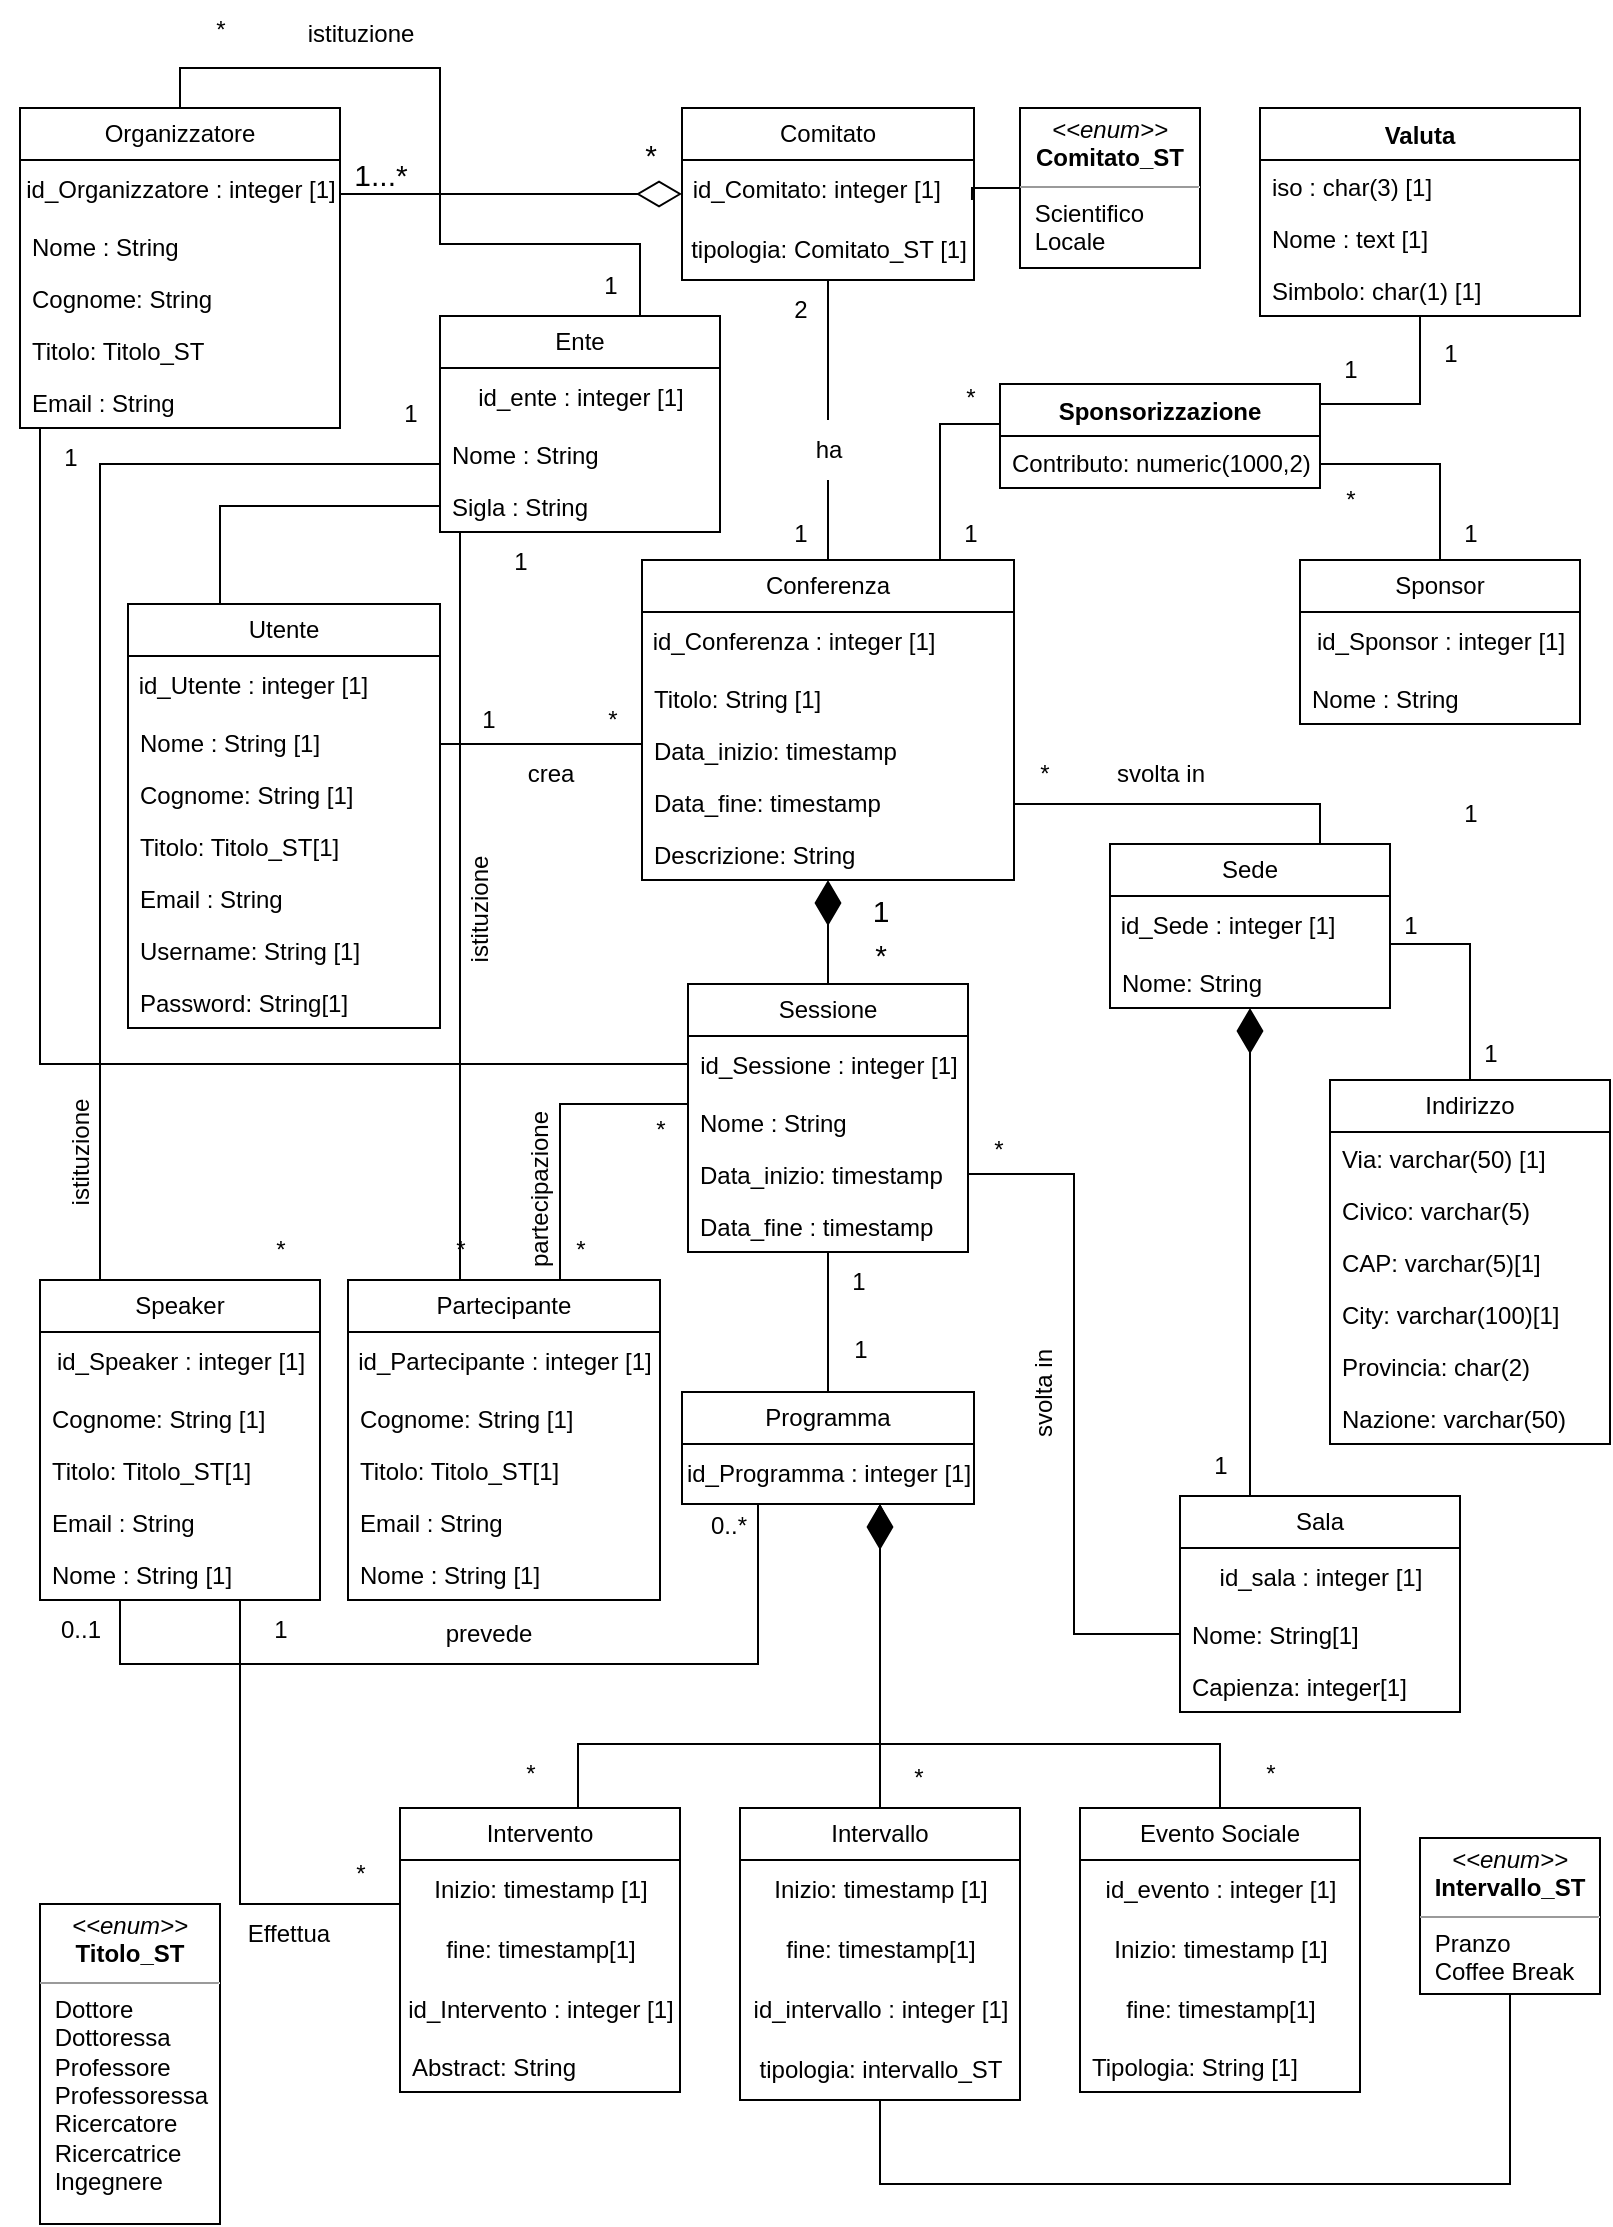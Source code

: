 <mxfile version="21.5.1" type="device">
  <diagram name="Pagina-1" id="CvmVaPvms-UxlyBjIQ5L">
    <mxGraphModel dx="1434" dy="839" grid="1" gridSize="10" guides="1" tooltips="1" connect="1" arrows="1" fold="1" page="1" pageScale="1" pageWidth="827" pageHeight="1169" math="0" shadow="0">
      <root>
        <mxCell id="0" />
        <mxCell id="1" parent="0" />
        <mxCell id="4EUrBaUepY61Hy6sgjjP-1" value="Organizzatore" style="swimlane;fontStyle=0;childLayout=stackLayout;horizontal=1;startSize=26;fillColor=none;horizontalStack=0;resizeParent=1;resizeParentMax=0;resizeLast=0;collapsible=1;marginBottom=0;whiteSpace=wrap;html=1;" parent="1" vertex="1">
          <mxGeometry x="10" y="62" width="160" height="160" as="geometry" />
        </mxCell>
        <mxCell id="Dn81AKusX0ZPsOJ_SFeg-21" value="id_Organizzatore : integer [1]" style="text;html=1;align=center;verticalAlign=middle;resizable=0;points=[];autosize=1;strokeColor=none;fillColor=none;" parent="4EUrBaUepY61Hy6sgjjP-1" vertex="1">
          <mxGeometry y="26" width="160" height="30" as="geometry" />
        </mxCell>
        <mxCell id="4EUrBaUepY61Hy6sgjjP-2" value="Nome : String" style="text;strokeColor=none;fillColor=none;align=left;verticalAlign=top;spacingLeft=4;spacingRight=4;overflow=hidden;rotatable=0;points=[[0,0.5],[1,0.5]];portConstraint=eastwest;whiteSpace=wrap;html=1;" parent="4EUrBaUepY61Hy6sgjjP-1" vertex="1">
          <mxGeometry y="56" width="160" height="26" as="geometry" />
        </mxCell>
        <mxCell id="4EUrBaUepY61Hy6sgjjP-3" value="Cognome: String" style="text;strokeColor=none;fillColor=none;align=left;verticalAlign=top;spacingLeft=4;spacingRight=4;overflow=hidden;rotatable=0;points=[[0,0.5],[1,0.5]];portConstraint=eastwest;whiteSpace=wrap;html=1;" parent="4EUrBaUepY61Hy6sgjjP-1" vertex="1">
          <mxGeometry y="82" width="160" height="26" as="geometry" />
        </mxCell>
        <mxCell id="4EUrBaUepY61Hy6sgjjP-4" value="Titolo: Titolo_ST" style="text;strokeColor=none;fillColor=none;align=left;verticalAlign=top;spacingLeft=4;spacingRight=4;overflow=hidden;rotatable=0;points=[[0,0.5],[1,0.5]];portConstraint=eastwest;whiteSpace=wrap;html=1;" parent="4EUrBaUepY61Hy6sgjjP-1" vertex="1">
          <mxGeometry y="108" width="160" height="26" as="geometry" />
        </mxCell>
        <mxCell id="4EUrBaUepY61Hy6sgjjP-5" value="Email : String" style="text;strokeColor=none;fillColor=none;align=left;verticalAlign=top;spacingLeft=4;spacingRight=4;overflow=hidden;rotatable=0;points=[[0,0.5],[1,0.5]];portConstraint=eastwest;whiteSpace=wrap;html=1;" parent="4EUrBaUepY61Hy6sgjjP-1" vertex="1">
          <mxGeometry y="134" width="160" height="26" as="geometry" />
        </mxCell>
        <mxCell id="4EUrBaUepY61Hy6sgjjP-6" value="Comitato" style="swimlane;fontStyle=0;childLayout=stackLayout;horizontal=1;startSize=26;fillColor=none;horizontalStack=0;resizeParent=1;resizeParentMax=0;resizeLast=0;collapsible=1;marginBottom=0;whiteSpace=wrap;html=1;" parent="1" vertex="1">
          <mxGeometry x="341" y="62" width="146" height="86" as="geometry" />
        </mxCell>
        <mxCell id="Dn81AKusX0ZPsOJ_SFeg-8" value="&amp;nbsp;id_Comitato: integer [1]" style="text;html=1;align=left;verticalAlign=middle;resizable=0;points=[];autosize=1;strokeColor=none;fillColor=none;" parent="4EUrBaUepY61Hy6sgjjP-6" vertex="1">
          <mxGeometry y="26" width="146" height="30" as="geometry" />
        </mxCell>
        <mxCell id="Dn81AKusX0ZPsOJ_SFeg-9" value="tipologia: Comitato_ST [1]" style="text;html=1;align=center;verticalAlign=middle;resizable=0;points=[];autosize=1;strokeColor=none;fillColor=none;" parent="4EUrBaUepY61Hy6sgjjP-6" vertex="1">
          <mxGeometry y="56" width="146" height="30" as="geometry" />
        </mxCell>
        <mxCell id="4EUrBaUepY61Hy6sgjjP-21" style="edgeStyle=orthogonalEdgeStyle;rounded=0;orthogonalLoop=1;jettySize=auto;html=1;endArrow=diamondThin;endFill=0;endSize=20;" parent="1" source="4EUrBaUepY61Hy6sgjjP-1" target="4EUrBaUepY61Hy6sgjjP-6" edge="1">
          <mxGeometry relative="1" as="geometry">
            <Array as="points">
              <mxPoint x="260" y="105" />
              <mxPoint x="260" y="105" />
            </Array>
          </mxGeometry>
        </mxCell>
        <mxCell id="4EUrBaUepY61Hy6sgjjP-22" value="&lt;font style=&quot;font-size: 15px;&quot;&gt;1...*&lt;/font&gt;" style="text;html=1;align=center;verticalAlign=middle;resizable=0;points=[];autosize=1;strokeColor=none;fillColor=none;" parent="1" vertex="1">
          <mxGeometry x="165" y="80" width="50" height="30" as="geometry" />
        </mxCell>
        <mxCell id="4EUrBaUepY61Hy6sgjjP-23" value="&lt;font style=&quot;font-size: 15px;&quot;&gt;*&lt;/font&gt;" style="text;html=1;align=center;verticalAlign=middle;resizable=0;points=[];autosize=1;strokeColor=none;fillColor=none;fontSize=12;fontFamily=Helvetica;fontColor=default;" parent="1" vertex="1">
          <mxGeometry x="310" y="70" width="30" height="30" as="geometry" />
        </mxCell>
        <mxCell id="4EUrBaUepY61Hy6sgjjP-29" style="edgeStyle=orthogonalEdgeStyle;rounded=0;orthogonalLoop=1;jettySize=auto;html=1;exitX=0.5;exitY=0;exitDx=0;exitDy=0;fontFamily=Helvetica;fontSize=12;fontColor=default;endArrow=none;endFill=0;" parent="1" source="4EUrBaUepY61Hy6sgjjP-32" target="4EUrBaUepY61Hy6sgjjP-6" edge="1">
          <mxGeometry relative="1" as="geometry" />
        </mxCell>
        <mxCell id="4EUrBaUepY61Hy6sgjjP-24" value="Conferenza" style="swimlane;fontStyle=0;childLayout=stackLayout;horizontal=1;startSize=26;fillColor=none;horizontalStack=0;resizeParent=1;resizeParentMax=0;resizeLast=0;collapsible=1;marginBottom=0;whiteSpace=wrap;html=1;fontFamily=Helvetica;fontSize=12;fontColor=default;" parent="1" vertex="1">
          <mxGeometry x="321" y="288" width="186" height="160" as="geometry" />
        </mxCell>
        <mxCell id="Dn81AKusX0ZPsOJ_SFeg-11" value="&amp;nbsp;id_Conferenza : integer [1]" style="text;html=1;align=left;verticalAlign=middle;resizable=0;points=[];autosize=1;strokeColor=none;fillColor=none;" parent="4EUrBaUepY61Hy6sgjjP-24" vertex="1">
          <mxGeometry y="26" width="186" height="30" as="geometry" />
        </mxCell>
        <mxCell id="4EUrBaUepY61Hy6sgjjP-25" value="Titolo: String [1]" style="text;strokeColor=none;fillColor=none;align=left;verticalAlign=top;spacingLeft=4;spacingRight=4;overflow=hidden;rotatable=0;points=[[0,0.5],[1,0.5]];portConstraint=eastwest;whiteSpace=wrap;html=1;fontSize=12;fontFamily=Helvetica;fontColor=default;" parent="4EUrBaUepY61Hy6sgjjP-24" vertex="1">
          <mxGeometry y="56" width="186" height="26" as="geometry" />
        </mxCell>
        <mxCell id="4EUrBaUepY61Hy6sgjjP-26" value="Data_inizio: timestamp" style="text;strokeColor=none;fillColor=none;align=left;verticalAlign=top;spacingLeft=4;spacingRight=4;overflow=hidden;rotatable=0;points=[[0,0.5],[1,0.5]];portConstraint=eastwest;whiteSpace=wrap;html=1;fontSize=12;fontFamily=Helvetica;fontColor=default;" parent="4EUrBaUepY61Hy6sgjjP-24" vertex="1">
          <mxGeometry y="82" width="186" height="26" as="geometry" />
        </mxCell>
        <mxCell id="4EUrBaUepY61Hy6sgjjP-27" value="Data_fine: timestamp" style="text;strokeColor=none;fillColor=none;align=left;verticalAlign=top;spacingLeft=4;spacingRight=4;overflow=hidden;rotatable=0;points=[[0,0.5],[1,0.5]];portConstraint=eastwest;whiteSpace=wrap;html=1;fontSize=12;fontFamily=Helvetica;fontColor=default;" parent="4EUrBaUepY61Hy6sgjjP-24" vertex="1">
          <mxGeometry y="108" width="186" height="26" as="geometry" />
        </mxCell>
        <mxCell id="4EUrBaUepY61Hy6sgjjP-28" value="Descrizione: String" style="text;strokeColor=none;fillColor=none;align=left;verticalAlign=top;spacingLeft=4;spacingRight=4;overflow=hidden;rotatable=0;points=[[0,0.5],[1,0.5]];portConstraint=eastwest;whiteSpace=wrap;html=1;fontSize=12;fontFamily=Helvetica;fontColor=default;" parent="4EUrBaUepY61Hy6sgjjP-24" vertex="1">
          <mxGeometry y="134" width="186" height="26" as="geometry" />
        </mxCell>
        <mxCell id="4EUrBaUepY61Hy6sgjjP-30" value="2" style="text;html=1;align=center;verticalAlign=middle;resizable=0;points=[];autosize=1;strokeColor=none;fillColor=none;fontSize=12;fontFamily=Helvetica;fontColor=default;" parent="1" vertex="1">
          <mxGeometry x="385" y="148" width="30" height="30" as="geometry" />
        </mxCell>
        <mxCell id="4EUrBaUepY61Hy6sgjjP-31" value="1" style="text;html=1;align=center;verticalAlign=middle;resizable=0;points=[];autosize=1;strokeColor=none;fillColor=none;fontSize=12;fontFamily=Helvetica;fontColor=default;" parent="1" vertex="1">
          <mxGeometry x="385" y="260" width="30" height="30" as="geometry" />
        </mxCell>
        <mxCell id="4EUrBaUepY61Hy6sgjjP-33" value="" style="edgeStyle=orthogonalEdgeStyle;rounded=0;orthogonalLoop=1;jettySize=auto;html=1;exitX=0.5;exitY=0;exitDx=0;exitDy=0;fontFamily=Helvetica;fontSize=12;fontColor=default;endArrow=none;endFill=0;" parent="1" source="4EUrBaUepY61Hy6sgjjP-24" target="4EUrBaUepY61Hy6sgjjP-32" edge="1">
          <mxGeometry relative="1" as="geometry">
            <mxPoint x="414" y="290" as="sourcePoint" />
            <mxPoint x="414" y="170" as="targetPoint" />
          </mxGeometry>
        </mxCell>
        <mxCell id="4EUrBaUepY61Hy6sgjjP-32" value="ha" style="text;html=1;align=center;verticalAlign=middle;resizable=0;points=[];autosize=1;strokeColor=none;fillColor=none;fontSize=12;fontFamily=Helvetica;fontColor=default;" parent="1" vertex="1">
          <mxGeometry x="394" y="218" width="40" height="30" as="geometry" />
        </mxCell>
        <mxCell id="8OHhEzNEOEEAv_LkR56g-3" style="edgeStyle=orthogonalEdgeStyle;rounded=0;orthogonalLoop=1;jettySize=auto;html=1;exitX=0.5;exitY=0;exitDx=0;exitDy=0;endArrow=none;endFill=0;" parent="1" source="4EUrBaUepY61Hy6sgjjP-34" target="4EUrBaUepY61Hy6sgjjP-38" edge="1">
          <mxGeometry relative="1" as="geometry">
            <Array as="points">
              <mxPoint x="720" y="240" />
            </Array>
          </mxGeometry>
        </mxCell>
        <mxCell id="4EUrBaUepY61Hy6sgjjP-34" value="Sponsor" style="swimlane;fontStyle=0;childLayout=stackLayout;horizontal=1;startSize=26;fillColor=none;horizontalStack=0;resizeParent=1;resizeParentMax=0;resizeLast=0;collapsible=1;marginBottom=0;whiteSpace=wrap;html=1;fontFamily=Helvetica;fontSize=12;fontColor=default;" parent="1" vertex="1">
          <mxGeometry x="650" y="288" width="140" height="82" as="geometry" />
        </mxCell>
        <mxCell id="Dn81AKusX0ZPsOJ_SFeg-13" value="id_Sponsor : integer [1]" style="text;html=1;align=center;verticalAlign=middle;resizable=0;points=[];autosize=1;strokeColor=none;fillColor=none;" parent="4EUrBaUepY61Hy6sgjjP-34" vertex="1">
          <mxGeometry y="26" width="140" height="30" as="geometry" />
        </mxCell>
        <mxCell id="4EUrBaUepY61Hy6sgjjP-35" value="Nome : String" style="text;strokeColor=none;fillColor=none;align=left;verticalAlign=top;spacingLeft=4;spacingRight=4;overflow=hidden;rotatable=0;points=[[0,0.5],[1,0.5]];portConstraint=eastwest;whiteSpace=wrap;html=1;fontSize=12;fontFamily=Helvetica;fontColor=default;" parent="4EUrBaUepY61Hy6sgjjP-34" vertex="1">
          <mxGeometry y="56" width="140" height="26" as="geometry" />
        </mxCell>
        <mxCell id="4EUrBaUepY61Hy6sgjjP-38" value="Sponsorizzazione" style="swimlane;fontStyle=1;align=center;verticalAlign=top;childLayout=stackLayout;horizontal=1;startSize=26;horizontalStack=0;resizeParent=1;resizeParentMax=0;resizeLast=0;collapsible=1;marginBottom=0;whiteSpace=wrap;html=1;fontFamily=Helvetica;fontSize=12;fontColor=default;fillColor=none;gradientColor=none;" parent="1" vertex="1">
          <mxGeometry x="500" y="200" width="160" height="52" as="geometry" />
        </mxCell>
        <mxCell id="4EUrBaUepY61Hy6sgjjP-39" value="Contributo: numeric(1000,2)" style="text;strokeColor=none;fillColor=none;align=left;verticalAlign=top;spacingLeft=4;spacingRight=4;overflow=hidden;rotatable=0;points=[[0,0.5],[1,0.5]];portConstraint=eastwest;whiteSpace=wrap;html=1;fontSize=12;fontFamily=Helvetica;fontColor=default;" parent="4EUrBaUepY61Hy6sgjjP-38" vertex="1">
          <mxGeometry y="26" width="160" height="26" as="geometry" />
        </mxCell>
        <mxCell id="4EUrBaUepY61Hy6sgjjP-71" style="edgeStyle=orthogonalEdgeStyle;rounded=0;orthogonalLoop=1;jettySize=auto;html=1;exitX=0.75;exitY=0;exitDx=0;exitDy=0;entryX=0.5;entryY=0;entryDx=0;entryDy=0;fontFamily=Helvetica;fontSize=12;fontColor=default;endArrow=none;endFill=0;" parent="1" source="4EUrBaUepY61Hy6sgjjP-51" target="4EUrBaUepY61Hy6sgjjP-1" edge="1">
          <mxGeometry relative="1" as="geometry">
            <Array as="points">
              <mxPoint x="320" y="130" />
              <mxPoint x="220" y="130" />
              <mxPoint x="220" y="42" />
              <mxPoint x="90" y="42" />
            </Array>
          </mxGeometry>
        </mxCell>
        <mxCell id="4EUrBaUepY61Hy6sgjjP-51" value="Ente" style="swimlane;fontStyle=0;childLayout=stackLayout;horizontal=1;startSize=26;fillColor=none;horizontalStack=0;resizeParent=1;resizeParentMax=0;resizeLast=0;collapsible=1;marginBottom=0;whiteSpace=wrap;html=1;fontFamily=Helvetica;fontSize=12;fontColor=default;" parent="1" vertex="1">
          <mxGeometry x="220" y="166" width="140" height="108" as="geometry" />
        </mxCell>
        <mxCell id="Dn81AKusX0ZPsOJ_SFeg-12" value="id_ente : integer [1]" style="text;html=1;align=center;verticalAlign=middle;resizable=0;points=[];autosize=1;strokeColor=none;fillColor=none;" parent="4EUrBaUepY61Hy6sgjjP-51" vertex="1">
          <mxGeometry y="26" width="140" height="30" as="geometry" />
        </mxCell>
        <mxCell id="4EUrBaUepY61Hy6sgjjP-52" value="Nome : String" style="text;strokeColor=none;fillColor=none;align=left;verticalAlign=top;spacingLeft=4;spacingRight=4;overflow=hidden;rotatable=0;points=[[0,0.5],[1,0.5]];portConstraint=eastwest;whiteSpace=wrap;html=1;fontSize=12;fontFamily=Helvetica;fontColor=default;" parent="4EUrBaUepY61Hy6sgjjP-51" vertex="1">
          <mxGeometry y="56" width="140" height="26" as="geometry" />
        </mxCell>
        <mxCell id="4EUrBaUepY61Hy6sgjjP-53" value="Sigla : String" style="text;strokeColor=none;fillColor=none;align=left;verticalAlign=top;spacingLeft=4;spacingRight=4;overflow=hidden;rotatable=0;points=[[0,0.5],[1,0.5]];portConstraint=eastwest;whiteSpace=wrap;html=1;fontSize=12;fontFamily=Helvetica;fontColor=default;" parent="4EUrBaUepY61Hy6sgjjP-51" vertex="1">
          <mxGeometry y="82" width="140" height="26" as="geometry" />
        </mxCell>
        <mxCell id="4EUrBaUepY61Hy6sgjjP-64" style="edgeStyle=orthogonalEdgeStyle;rounded=0;orthogonalLoop=1;jettySize=auto;html=1;exitX=0.5;exitY=0;exitDx=0;exitDy=0;fontFamily=Helvetica;fontSize=12;fontColor=default;endArrow=diamondThin;endFill=1;endSize=20;" parent="1" source="4EUrBaUepY61Hy6sgjjP-60" target="4EUrBaUepY61Hy6sgjjP-24" edge="1">
          <mxGeometry relative="1" as="geometry" />
        </mxCell>
        <mxCell id="CctrhRpK3LrzLkIw9ZLC-5" style="edgeStyle=orthogonalEdgeStyle;rounded=0;orthogonalLoop=1;jettySize=auto;html=1;exitX=0;exitY=0;exitDx=0;exitDy=0;endArrow=none;endFill=0;" parent="1" source="4EUrBaUepY61Hy6sgjjP-60" target="4EUrBaUepY61Hy6sgjjP-1" edge="1">
          <mxGeometry relative="1" as="geometry">
            <Array as="points">
              <mxPoint x="344" y="540" />
              <mxPoint x="20" y="540" />
            </Array>
          </mxGeometry>
        </mxCell>
        <mxCell id="4EUrBaUepY61Hy6sgjjP-60" value="Sessione" style="swimlane;fontStyle=0;childLayout=stackLayout;horizontal=1;startSize=26;fillColor=none;horizontalStack=0;resizeParent=1;resizeParentMax=0;resizeLast=0;collapsible=1;marginBottom=0;whiteSpace=wrap;html=1;fontFamily=Helvetica;fontSize=12;fontColor=default;" parent="1" vertex="1">
          <mxGeometry x="344" y="500" width="140" height="134" as="geometry" />
        </mxCell>
        <mxCell id="Dn81AKusX0ZPsOJ_SFeg-19" value="id_Sessione : integer [1]" style="text;html=1;align=center;verticalAlign=middle;resizable=0;points=[];autosize=1;strokeColor=none;fillColor=none;" parent="4EUrBaUepY61Hy6sgjjP-60" vertex="1">
          <mxGeometry y="26" width="140" height="30" as="geometry" />
        </mxCell>
        <mxCell id="4EUrBaUepY61Hy6sgjjP-61" value="Nome : String" style="text;strokeColor=none;fillColor=none;align=left;verticalAlign=top;spacingLeft=4;spacingRight=4;overflow=hidden;rotatable=0;points=[[0,0.5],[1,0.5]];portConstraint=eastwest;whiteSpace=wrap;html=1;fontSize=12;fontFamily=Helvetica;fontColor=default;" parent="4EUrBaUepY61Hy6sgjjP-60" vertex="1">
          <mxGeometry y="56" width="140" height="26" as="geometry" />
        </mxCell>
        <mxCell id="4EUrBaUepY61Hy6sgjjP-62" value="Data_inizio: timestamp" style="text;strokeColor=none;fillColor=none;align=left;verticalAlign=top;spacingLeft=4;spacingRight=4;overflow=hidden;rotatable=0;points=[[0,0.5],[1,0.5]];portConstraint=eastwest;whiteSpace=wrap;html=1;fontSize=12;fontFamily=Helvetica;fontColor=default;" parent="4EUrBaUepY61Hy6sgjjP-60" vertex="1">
          <mxGeometry y="82" width="140" height="26" as="geometry" />
        </mxCell>
        <mxCell id="4EUrBaUepY61Hy6sgjjP-63" value="Data_fine : timestamp" style="text;strokeColor=none;fillColor=none;align=left;verticalAlign=top;spacingLeft=4;spacingRight=4;overflow=hidden;rotatable=0;points=[[0,0.5],[1,0.5]];portConstraint=eastwest;whiteSpace=wrap;html=1;fontSize=12;fontFamily=Helvetica;fontColor=default;" parent="4EUrBaUepY61Hy6sgjjP-60" vertex="1">
          <mxGeometry y="108" width="140" height="26" as="geometry" />
        </mxCell>
        <mxCell id="4EUrBaUepY61Hy6sgjjP-65" value="&lt;font style=&quot;font-size: 15px;&quot;&gt;1&lt;/font&gt;" style="text;html=1;align=center;verticalAlign=middle;resizable=0;points=[];autosize=1;strokeColor=none;fillColor=none;fontSize=12;fontFamily=Helvetica;fontColor=default;" parent="1" vertex="1">
          <mxGeometry x="425" y="448" width="30" height="30" as="geometry" />
        </mxCell>
        <mxCell id="4EUrBaUepY61Hy6sgjjP-66" value="&lt;font style=&quot;font-size: 15px;&quot;&gt;*&lt;/font&gt;" style="text;html=1;align=center;verticalAlign=middle;resizable=0;points=[];autosize=1;strokeColor=none;fillColor=none;fontSize=12;fontFamily=Helvetica;fontColor=default;" parent="1" vertex="1">
          <mxGeometry x="425" y="470" width="30" height="30" as="geometry" />
        </mxCell>
        <mxCell id="mUlWQSSshUq4uLIK7Gqg-2" style="edgeStyle=orthogonalEdgeStyle;rounded=0;orthogonalLoop=1;jettySize=auto;html=1;exitX=0.5;exitY=0;exitDx=0;exitDy=0;endArrow=none;endFill=0;" parent="1" source="4EUrBaUepY61Hy6sgjjP-72" target="4EUrBaUepY61Hy6sgjjP-24" edge="1">
          <mxGeometry relative="1" as="geometry">
            <Array as="points">
              <mxPoint x="660" y="430" />
              <mxPoint x="660" y="410" />
            </Array>
          </mxGeometry>
        </mxCell>
        <mxCell id="4EUrBaUepY61Hy6sgjjP-72" value="Sede" style="swimlane;fontStyle=0;childLayout=stackLayout;horizontal=1;startSize=26;fillColor=none;horizontalStack=0;resizeParent=1;resizeParentMax=0;resizeLast=0;collapsible=1;marginBottom=0;whiteSpace=wrap;html=1;fontFamily=Helvetica;fontSize=12;fontColor=default;" parent="1" vertex="1">
          <mxGeometry x="555" y="430" width="140" height="82" as="geometry" />
        </mxCell>
        <mxCell id="Dn81AKusX0ZPsOJ_SFeg-15" value="&amp;nbsp;id_Sede : integer [1]" style="text;html=1;align=left;verticalAlign=middle;resizable=0;points=[];autosize=1;strokeColor=none;fillColor=none;" parent="4EUrBaUepY61Hy6sgjjP-72" vertex="1">
          <mxGeometry y="26" width="140" height="30" as="geometry" />
        </mxCell>
        <mxCell id="4EUrBaUepY61Hy6sgjjP-73" value="Nome: String" style="text;strokeColor=none;fillColor=none;align=left;verticalAlign=top;spacingLeft=4;spacingRight=4;overflow=hidden;rotatable=0;points=[[0,0.5],[1,0.5]];portConstraint=eastwest;whiteSpace=wrap;html=1;fontSize=12;fontFamily=Helvetica;fontColor=default;" parent="4EUrBaUepY61Hy6sgjjP-72" vertex="1">
          <mxGeometry y="56" width="140" height="26" as="geometry" />
        </mxCell>
        <mxCell id="4EUrBaUepY61Hy6sgjjP-85" style="edgeStyle=orthogonalEdgeStyle;rounded=0;orthogonalLoop=1;jettySize=auto;html=1;exitX=0.5;exitY=0;exitDx=0;exitDy=0;fontFamily=Helvetica;fontSize=12;fontColor=default;endArrow=diamondThin;endFill=1;endSize=20;" parent="1" source="4EUrBaUepY61Hy6sgjjP-81" target="4EUrBaUepY61Hy6sgjjP-72" edge="1">
          <mxGeometry relative="1" as="geometry">
            <Array as="points">
              <mxPoint x="625" y="756" />
            </Array>
          </mxGeometry>
        </mxCell>
        <mxCell id="4EUrBaUepY61Hy6sgjjP-81" value="Sala" style="swimlane;fontStyle=0;childLayout=stackLayout;horizontal=1;startSize=26;fillColor=none;horizontalStack=0;resizeParent=1;resizeParentMax=0;resizeLast=0;collapsible=1;marginBottom=0;whiteSpace=wrap;html=1;fontFamily=Helvetica;fontSize=12;fontColor=default;" parent="1" vertex="1">
          <mxGeometry x="590" y="756" width="140" height="108" as="geometry" />
        </mxCell>
        <mxCell id="Dn81AKusX0ZPsOJ_SFeg-17" value="id_sala : integer [1]" style="text;html=1;align=center;verticalAlign=middle;resizable=0;points=[];autosize=1;strokeColor=none;fillColor=none;" parent="4EUrBaUepY61Hy6sgjjP-81" vertex="1">
          <mxGeometry y="26" width="140" height="30" as="geometry" />
        </mxCell>
        <mxCell id="4EUrBaUepY61Hy6sgjjP-82" value="Nome: String[1]" style="text;strokeColor=none;fillColor=none;align=left;verticalAlign=top;spacingLeft=4;spacingRight=4;overflow=hidden;rotatable=0;points=[[0,0.5],[1,0.5]];portConstraint=eastwest;whiteSpace=wrap;html=1;fontSize=12;fontFamily=Helvetica;fontColor=default;" parent="4EUrBaUepY61Hy6sgjjP-81" vertex="1">
          <mxGeometry y="56" width="140" height="26" as="geometry" />
        </mxCell>
        <mxCell id="4EUrBaUepY61Hy6sgjjP-83" value="Capienza: integer[1]" style="text;strokeColor=none;fillColor=none;align=left;verticalAlign=top;spacingLeft=4;spacingRight=4;overflow=hidden;rotatable=0;points=[[0,0.5],[1,0.5]];portConstraint=eastwest;whiteSpace=wrap;html=1;fontSize=12;fontFamily=Helvetica;fontColor=default;" parent="4EUrBaUepY61Hy6sgjjP-81" vertex="1">
          <mxGeometry y="82" width="140" height="26" as="geometry" />
        </mxCell>
        <mxCell id="4EUrBaUepY61Hy6sgjjP-86" style="edgeStyle=orthogonalEdgeStyle;rounded=0;orthogonalLoop=1;jettySize=auto;html=1;exitX=1;exitY=0.5;exitDx=0;exitDy=0;fontFamily=Helvetica;fontSize=12;fontColor=default;endArrow=none;endFill=0;" parent="1" source="4EUrBaUepY61Hy6sgjjP-62" target="4EUrBaUepY61Hy6sgjjP-82" edge="1">
          <mxGeometry relative="1" as="geometry" />
        </mxCell>
        <mxCell id="4EUrBaUepY61Hy6sgjjP-87" value="*" style="text;html=1;align=center;verticalAlign=middle;resizable=0;points=[];autosize=1;strokeColor=none;fillColor=none;fontSize=12;fontFamily=Helvetica;fontColor=default;" parent="1" vertex="1">
          <mxGeometry x="507" y="380" width="30" height="30" as="geometry" />
        </mxCell>
        <mxCell id="4EUrBaUepY61Hy6sgjjP-88" value="1" style="text;html=1;align=center;verticalAlign=middle;resizable=0;points=[];autosize=1;strokeColor=none;fillColor=none;fontSize=12;fontFamily=Helvetica;fontColor=default;" parent="1" vertex="1">
          <mxGeometry x="720" y="400" width="30" height="30" as="geometry" />
        </mxCell>
        <mxCell id="4EUrBaUepY61Hy6sgjjP-89" value="*" style="text;html=1;align=center;verticalAlign=middle;resizable=0;points=[];autosize=1;strokeColor=none;fillColor=none;fontSize=12;fontFamily=Helvetica;fontColor=default;" parent="1" vertex="1">
          <mxGeometry x="484" y="568" width="30" height="30" as="geometry" />
        </mxCell>
        <mxCell id="4EUrBaUepY61Hy6sgjjP-90" value="1" style="text;html=1;align=center;verticalAlign=middle;resizable=0;points=[];autosize=1;strokeColor=none;fillColor=none;fontSize=12;fontFamily=Helvetica;fontColor=default;" parent="1" vertex="1">
          <mxGeometry x="595" y="726" width="30" height="30" as="geometry" />
        </mxCell>
        <mxCell id="4EUrBaUepY61Hy6sgjjP-95" style="edgeStyle=orthogonalEdgeStyle;rounded=0;orthogonalLoop=1;jettySize=auto;html=1;exitX=0.5;exitY=0;exitDx=0;exitDy=0;fontFamily=Helvetica;fontSize=12;fontColor=default;endArrow=none;endFill=0;" parent="1" source="4EUrBaUepY61Hy6sgjjP-91" target="4EUrBaUepY61Hy6sgjjP-60" edge="1">
          <mxGeometry relative="1" as="geometry" />
        </mxCell>
        <mxCell id="oplTFMq57OWzlQ45hFhS-2" style="edgeStyle=orthogonalEdgeStyle;rounded=0;orthogonalLoop=1;jettySize=auto;html=1;exitX=0.25;exitY=1;exitDx=0;exitDy=0;endArrow=none;endFill=0;" parent="1" source="4EUrBaUepY61Hy6sgjjP-91" target="4EUrBaUepY61Hy6sgjjP-101" edge="1">
          <mxGeometry relative="1" as="geometry">
            <Array as="points">
              <mxPoint x="379" y="840" />
              <mxPoint x="60" y="840" />
            </Array>
          </mxGeometry>
        </mxCell>
        <mxCell id="4EUrBaUepY61Hy6sgjjP-91" value="Programma" style="swimlane;fontStyle=0;childLayout=stackLayout;horizontal=1;startSize=26;fillColor=none;horizontalStack=0;resizeParent=1;resizeParentMax=0;resizeLast=0;collapsible=1;marginBottom=0;whiteSpace=wrap;html=1;fontFamily=Helvetica;fontSize=12;fontColor=default;" parent="1" vertex="1">
          <mxGeometry x="341" y="704" width="146" height="56" as="geometry" />
        </mxCell>
        <mxCell id="Dn81AKusX0ZPsOJ_SFeg-22" value="id_Programma : integer [1]" style="text;html=1;align=center;verticalAlign=middle;resizable=0;points=[];autosize=1;strokeColor=none;fillColor=none;" parent="4EUrBaUepY61Hy6sgjjP-91" vertex="1">
          <mxGeometry y="26" width="146" height="30" as="geometry" />
        </mxCell>
        <mxCell id="4EUrBaUepY61Hy6sgjjP-100" style="edgeStyle=orthogonalEdgeStyle;rounded=0;orthogonalLoop=1;jettySize=auto;html=1;fontFamily=Helvetica;fontSize=12;fontColor=default;endArrow=diamondThin;endFill=1;endSize=20;" parent="1" source="4EUrBaUepY61Hy6sgjjP-117" target="4EUrBaUepY61Hy6sgjjP-91" edge="1">
          <mxGeometry relative="1" as="geometry">
            <mxPoint x="414" y="820" as="sourcePoint" />
            <Array as="points">
              <mxPoint x="289" y="880" />
              <mxPoint x="440" y="880" />
            </Array>
          </mxGeometry>
        </mxCell>
        <mxCell id="4EUrBaUepY61Hy6sgjjP-115" style="edgeStyle=orthogonalEdgeStyle;rounded=0;orthogonalLoop=1;jettySize=auto;html=1;exitX=0.75;exitY=0;exitDx=0;exitDy=0;fontFamily=Helvetica;fontSize=12;fontColor=default;endArrow=none;endFill=0;" parent="1" source="4EUrBaUepY61Hy6sgjjP-101" target="4EUrBaUepY61Hy6sgjjP-51" edge="1">
          <mxGeometry relative="1" as="geometry">
            <mxPoint x="140" y="420" as="targetPoint" />
            <Array as="points">
              <mxPoint x="50" y="648" />
              <mxPoint x="50" y="240" />
            </Array>
          </mxGeometry>
        </mxCell>
        <mxCell id="4EUrBaUepY61Hy6sgjjP-101" value="Speaker" style="swimlane;fontStyle=0;childLayout=stackLayout;horizontal=1;startSize=26;fillColor=none;horizontalStack=0;resizeParent=1;resizeParentMax=0;resizeLast=0;collapsible=1;marginBottom=0;whiteSpace=wrap;html=1;fontFamily=Helvetica;fontSize=12;fontColor=default;" parent="1" vertex="1">
          <mxGeometry x="20" y="648" width="140" height="160" as="geometry" />
        </mxCell>
        <mxCell id="Dn81AKusX0ZPsOJ_SFeg-26" value="id_Speaker : integer [1]" style="text;html=1;align=center;verticalAlign=middle;resizable=0;points=[];autosize=1;strokeColor=none;fillColor=none;" parent="4EUrBaUepY61Hy6sgjjP-101" vertex="1">
          <mxGeometry y="26" width="140" height="30" as="geometry" />
        </mxCell>
        <mxCell id="4EUrBaUepY61Hy6sgjjP-106" value="Cognome: String [1]" style="text;strokeColor=none;fillColor=none;align=left;verticalAlign=top;spacingLeft=4;spacingRight=4;overflow=hidden;rotatable=0;points=[[0,0.5],[1,0.5]];portConstraint=eastwest;whiteSpace=wrap;html=1;" parent="4EUrBaUepY61Hy6sgjjP-101" vertex="1">
          <mxGeometry y="56" width="140" height="26" as="geometry" />
        </mxCell>
        <mxCell id="4EUrBaUepY61Hy6sgjjP-107" value="Titolo: Titolo_ST[1]" style="text;strokeColor=none;fillColor=none;align=left;verticalAlign=top;spacingLeft=4;spacingRight=4;overflow=hidden;rotatable=0;points=[[0,0.5],[1,0.5]];portConstraint=eastwest;whiteSpace=wrap;html=1;" parent="4EUrBaUepY61Hy6sgjjP-101" vertex="1">
          <mxGeometry y="82" width="140" height="26" as="geometry" />
        </mxCell>
        <mxCell id="4EUrBaUepY61Hy6sgjjP-108" value="Email : String" style="text;strokeColor=none;fillColor=none;align=left;verticalAlign=top;spacingLeft=4;spacingRight=4;overflow=hidden;rotatable=0;points=[[0,0.5],[1,0.5]];portConstraint=eastwest;whiteSpace=wrap;html=1;" parent="4EUrBaUepY61Hy6sgjjP-101" vertex="1">
          <mxGeometry y="108" width="140" height="26" as="geometry" />
        </mxCell>
        <mxCell id="4EUrBaUepY61Hy6sgjjP-105" value="Nome : String [1]" style="text;strokeColor=none;fillColor=none;align=left;verticalAlign=top;spacingLeft=4;spacingRight=4;overflow=hidden;rotatable=0;points=[[0,0.5],[1,0.5]];portConstraint=eastwest;whiteSpace=wrap;html=1;" parent="4EUrBaUepY61Hy6sgjjP-101" vertex="1">
          <mxGeometry y="134" width="140" height="26" as="geometry" />
        </mxCell>
        <mxCell id="4EUrBaUepY61Hy6sgjjP-114" style="edgeStyle=orthogonalEdgeStyle;rounded=0;orthogonalLoop=1;jettySize=auto;html=1;exitX=0.25;exitY=0;exitDx=0;exitDy=0;fontFamily=Helvetica;fontSize=12;fontColor=default;endArrow=none;endFill=0;" parent="1" source="4EUrBaUepY61Hy6sgjjP-109" target="4EUrBaUepY61Hy6sgjjP-51" edge="1">
          <mxGeometry relative="1" as="geometry">
            <Array as="points">
              <mxPoint x="230" y="648" />
            </Array>
          </mxGeometry>
        </mxCell>
        <mxCell id="4EUrBaUepY61Hy6sgjjP-116" style="edgeStyle=orthogonalEdgeStyle;rounded=0;orthogonalLoop=1;jettySize=auto;html=1;exitX=0.5;exitY=0;exitDx=0;exitDy=0;fontFamily=Helvetica;fontSize=12;fontColor=default;entryX=0;entryY=0.5;entryDx=0;entryDy=0;endArrow=none;endFill=0;" parent="1" source="4EUrBaUepY61Hy6sgjjP-109" target="4EUrBaUepY61Hy6sgjjP-63" edge="1">
          <mxGeometry relative="1" as="geometry">
            <Array as="points">
              <mxPoint x="280" y="648" />
              <mxPoint x="280" y="560" />
              <mxPoint x="344" y="560" />
            </Array>
          </mxGeometry>
        </mxCell>
        <mxCell id="4EUrBaUepY61Hy6sgjjP-109" value="Partecipante" style="swimlane;fontStyle=0;childLayout=stackLayout;horizontal=1;startSize=26;fillColor=none;horizontalStack=0;resizeParent=1;resizeParentMax=0;resizeLast=0;collapsible=1;marginBottom=0;whiteSpace=wrap;html=1;fontFamily=Helvetica;fontSize=12;fontColor=default;" parent="1" vertex="1">
          <mxGeometry x="174" y="648" width="156" height="160" as="geometry" />
        </mxCell>
        <mxCell id="Dn81AKusX0ZPsOJ_SFeg-23" value="id_Partecipante : integer [1]" style="text;html=1;align=center;verticalAlign=middle;resizable=0;points=[];autosize=1;strokeColor=none;fillColor=none;" parent="4EUrBaUepY61Hy6sgjjP-109" vertex="1">
          <mxGeometry y="26" width="156" height="30" as="geometry" />
        </mxCell>
        <mxCell id="4EUrBaUepY61Hy6sgjjP-110" value="Cognome: String [1]" style="text;strokeColor=none;fillColor=none;align=left;verticalAlign=top;spacingLeft=4;spacingRight=4;overflow=hidden;rotatable=0;points=[[0,0.5],[1,0.5]];portConstraint=eastwest;whiteSpace=wrap;html=1;" parent="4EUrBaUepY61Hy6sgjjP-109" vertex="1">
          <mxGeometry y="56" width="156" height="26" as="geometry" />
        </mxCell>
        <mxCell id="4EUrBaUepY61Hy6sgjjP-111" value="Titolo: Titolo_ST[1]" style="text;strokeColor=none;fillColor=none;align=left;verticalAlign=top;spacingLeft=4;spacingRight=4;overflow=hidden;rotatable=0;points=[[0,0.5],[1,0.5]];portConstraint=eastwest;whiteSpace=wrap;html=1;" parent="4EUrBaUepY61Hy6sgjjP-109" vertex="1">
          <mxGeometry y="82" width="156" height="26" as="geometry" />
        </mxCell>
        <mxCell id="4EUrBaUepY61Hy6sgjjP-112" value="Email : String" style="text;strokeColor=none;fillColor=none;align=left;verticalAlign=top;spacingLeft=4;spacingRight=4;overflow=hidden;rotatable=0;points=[[0,0.5],[1,0.5]];portConstraint=eastwest;whiteSpace=wrap;html=1;" parent="4EUrBaUepY61Hy6sgjjP-109" vertex="1">
          <mxGeometry y="108" width="156" height="26" as="geometry" />
        </mxCell>
        <mxCell id="4EUrBaUepY61Hy6sgjjP-113" value="Nome : String [1]" style="text;strokeColor=none;fillColor=none;align=left;verticalAlign=top;spacingLeft=4;spacingRight=4;overflow=hidden;rotatable=0;points=[[0,0.5],[1,0.5]];portConstraint=eastwest;whiteSpace=wrap;html=1;" parent="4EUrBaUepY61Hy6sgjjP-109" vertex="1">
          <mxGeometry y="134" width="156" height="26" as="geometry" />
        </mxCell>
        <mxCell id="4EUrBaUepY61Hy6sgjjP-135" style="edgeStyle=orthogonalEdgeStyle;rounded=0;orthogonalLoop=1;jettySize=auto;html=1;exitX=0;exitY=0.5;exitDx=0;exitDy=0;fontFamily=Helvetica;fontSize=12;fontColor=default;endArrow=none;endFill=0;" parent="1" source="4EUrBaUepY61Hy6sgjjP-117" target="4EUrBaUepY61Hy6sgjjP-101" edge="1">
          <mxGeometry relative="1" as="geometry">
            <Array as="points">
              <mxPoint x="200" y="960" />
              <mxPoint x="120" y="960" />
            </Array>
          </mxGeometry>
        </mxCell>
        <mxCell id="4EUrBaUepY61Hy6sgjjP-117" value="Intervento" style="swimlane;fontStyle=0;childLayout=stackLayout;horizontal=1;startSize=26;fillColor=none;horizontalStack=0;resizeParent=1;resizeParentMax=0;resizeLast=0;collapsible=1;marginBottom=0;whiteSpace=wrap;html=1;fontFamily=Helvetica;fontSize=12;fontColor=default;" parent="1" vertex="1">
          <mxGeometry x="200" y="912" width="140" height="142" as="geometry" />
        </mxCell>
        <mxCell id="Zfa2iGMe8uBs-4mBMOPn-1" value="Inizio: timestamp [1]" style="text;html=1;align=center;verticalAlign=middle;resizable=0;points=[];autosize=1;strokeColor=none;fillColor=none;" parent="4EUrBaUepY61Hy6sgjjP-117" vertex="1">
          <mxGeometry y="26" width="140" height="30" as="geometry" />
        </mxCell>
        <mxCell id="Zfa2iGMe8uBs-4mBMOPn-2" value="fine: timestamp[1]" style="text;html=1;align=center;verticalAlign=middle;resizable=0;points=[];autosize=1;strokeColor=none;fillColor=none;" parent="4EUrBaUepY61Hy6sgjjP-117" vertex="1">
          <mxGeometry y="56" width="140" height="30" as="geometry" />
        </mxCell>
        <mxCell id="Dn81AKusX0ZPsOJ_SFeg-28" value="id_Intervento : integer [1]" style="text;html=1;align=center;verticalAlign=middle;resizable=0;points=[];autosize=1;strokeColor=none;fillColor=none;" parent="4EUrBaUepY61Hy6sgjjP-117" vertex="1">
          <mxGeometry y="86" width="140" height="30" as="geometry" />
        </mxCell>
        <mxCell id="4EUrBaUepY61Hy6sgjjP-118" value="Abstract: String" style="text;strokeColor=none;fillColor=none;align=left;verticalAlign=top;spacingLeft=4;spacingRight=4;overflow=hidden;rotatable=0;points=[[0,0.5],[1,0.5]];portConstraint=eastwest;whiteSpace=wrap;html=1;fontSize=12;fontFamily=Helvetica;fontColor=default;" parent="4EUrBaUepY61Hy6sgjjP-117" vertex="1">
          <mxGeometry y="116" width="140" height="26" as="geometry" />
        </mxCell>
        <mxCell id="4EUrBaUepY61Hy6sgjjP-155" style="edgeStyle=orthogonalEdgeStyle;rounded=0;orthogonalLoop=1;jettySize=auto;html=1;exitX=0.5;exitY=0;exitDx=0;exitDy=0;fontFamily=Helvetica;fontSize=12;fontColor=default;" parent="1" source="4EUrBaUepY61Hy6sgjjP-122" target="4EUrBaUepY61Hy6sgjjP-91" edge="1">
          <mxGeometry relative="1" as="geometry">
            <Array as="points">
              <mxPoint x="440" y="790" />
              <mxPoint x="440" y="790" />
            </Array>
          </mxGeometry>
        </mxCell>
        <mxCell id="4EUrBaUepY61Hy6sgjjP-122" value="Intervallo" style="swimlane;fontStyle=0;childLayout=stackLayout;horizontal=1;startSize=26;fillColor=none;horizontalStack=0;resizeParent=1;resizeParentMax=0;resizeLast=0;collapsible=1;marginBottom=0;whiteSpace=wrap;html=1;fontFamily=Helvetica;fontSize=12;fontColor=default;" parent="1" vertex="1">
          <mxGeometry x="370" y="912" width="140" height="146" as="geometry" />
        </mxCell>
        <mxCell id="Zfa2iGMe8uBs-4mBMOPn-3" value="Inizio: timestamp [1]" style="text;html=1;align=center;verticalAlign=middle;resizable=0;points=[];autosize=1;strokeColor=none;fillColor=none;" parent="4EUrBaUepY61Hy6sgjjP-122" vertex="1">
          <mxGeometry y="26" width="140" height="30" as="geometry" />
        </mxCell>
        <mxCell id="Zfa2iGMe8uBs-4mBMOPn-4" value="fine: timestamp[1]" style="text;html=1;align=center;verticalAlign=middle;resizable=0;points=[];autosize=1;strokeColor=none;fillColor=none;" parent="4EUrBaUepY61Hy6sgjjP-122" vertex="1">
          <mxGeometry y="56" width="140" height="30" as="geometry" />
        </mxCell>
        <mxCell id="Dn81AKusX0ZPsOJ_SFeg-29" value="id_intervallo : integer [1]" style="text;html=1;align=center;verticalAlign=middle;resizable=0;points=[];autosize=1;strokeColor=none;fillColor=none;" parent="4EUrBaUepY61Hy6sgjjP-122" vertex="1">
          <mxGeometry y="86" width="140" height="30" as="geometry" />
        </mxCell>
        <mxCell id="Dn81AKusX0ZPsOJ_SFeg-27" value="tipologia: intervallo_ST" style="text;html=1;align=center;verticalAlign=middle;resizable=0;points=[];autosize=1;strokeColor=none;fillColor=none;" parent="4EUrBaUepY61Hy6sgjjP-122" vertex="1">
          <mxGeometry y="116" width="140" height="30" as="geometry" />
        </mxCell>
        <mxCell id="4EUrBaUepY61Hy6sgjjP-156" style="edgeStyle=orthogonalEdgeStyle;rounded=0;orthogonalLoop=1;jettySize=auto;html=1;exitX=0.5;exitY=0;exitDx=0;exitDy=0;fontFamily=Helvetica;fontSize=12;fontColor=default;" parent="1" source="4EUrBaUepY61Hy6sgjjP-129" target="4EUrBaUepY61Hy6sgjjP-91" edge="1">
          <mxGeometry relative="1" as="geometry">
            <Array as="points">
              <mxPoint x="610" y="880" />
              <mxPoint x="440" y="880" />
            </Array>
          </mxGeometry>
        </mxCell>
        <mxCell id="4EUrBaUepY61Hy6sgjjP-129" value="Evento Sociale" style="swimlane;fontStyle=0;childLayout=stackLayout;horizontal=1;startSize=26;fillColor=none;horizontalStack=0;resizeParent=1;resizeParentMax=0;resizeLast=0;collapsible=1;marginBottom=0;whiteSpace=wrap;html=1;fontFamily=Helvetica;fontSize=12;fontColor=default;" parent="1" vertex="1">
          <mxGeometry x="540" y="912" width="140" height="142" as="geometry" />
        </mxCell>
        <mxCell id="Dn81AKusX0ZPsOJ_SFeg-30" value="id_evento : integer [1]" style="text;html=1;align=center;verticalAlign=middle;resizable=0;points=[];autosize=1;strokeColor=none;fillColor=none;" parent="4EUrBaUepY61Hy6sgjjP-129" vertex="1">
          <mxGeometry y="26" width="140" height="30" as="geometry" />
        </mxCell>
        <mxCell id="Zfa2iGMe8uBs-4mBMOPn-5" value="Inizio: timestamp [1]" style="text;html=1;align=center;verticalAlign=middle;resizable=0;points=[];autosize=1;strokeColor=none;fillColor=none;" parent="4EUrBaUepY61Hy6sgjjP-129" vertex="1">
          <mxGeometry y="56" width="140" height="30" as="geometry" />
        </mxCell>
        <mxCell id="Zfa2iGMe8uBs-4mBMOPn-6" value="fine: timestamp[1]" style="text;html=1;align=center;verticalAlign=middle;resizable=0;points=[];autosize=1;strokeColor=none;fillColor=none;" parent="4EUrBaUepY61Hy6sgjjP-129" vertex="1">
          <mxGeometry y="86" width="140" height="30" as="geometry" />
        </mxCell>
        <mxCell id="4EUrBaUepY61Hy6sgjjP-130" value="Tipologia: String [1]" style="text;strokeColor=none;fillColor=none;align=left;verticalAlign=top;spacingLeft=4;spacingRight=4;overflow=hidden;rotatable=0;points=[[0,0.5],[1,0.5]];portConstraint=eastwest;whiteSpace=wrap;html=1;fontSize=12;fontFamily=Helvetica;fontColor=default;" parent="4EUrBaUepY61Hy6sgjjP-129" vertex="1">
          <mxGeometry y="116" width="140" height="26" as="geometry" />
        </mxCell>
        <mxCell id="4EUrBaUepY61Hy6sgjjP-143" value="1" style="text;html=1;align=center;verticalAlign=middle;resizable=0;points=[];autosize=1;strokeColor=none;fillColor=none;fontSize=12;fontFamily=Helvetica;fontColor=default;" parent="1" vertex="1">
          <mxGeometry x="414" y="634" width="30" height="30" as="geometry" />
        </mxCell>
        <mxCell id="4EUrBaUepY61Hy6sgjjP-144" value="1" style="text;html=1;align=center;verticalAlign=middle;resizable=0;points=[];autosize=1;strokeColor=none;fillColor=none;fontSize=12;fontFamily=Helvetica;fontColor=default;" parent="1" vertex="1">
          <mxGeometry x="415" y="668" width="30" height="30" as="geometry" />
        </mxCell>
        <mxCell id="4EUrBaUepY61Hy6sgjjP-147" value="*" style="text;html=1;align=center;verticalAlign=middle;resizable=0;points=[];autosize=1;strokeColor=none;fillColor=none;fontSize=12;fontFamily=Helvetica;fontColor=default;" parent="1" vertex="1">
          <mxGeometry x="165" y="930" width="30" height="30" as="geometry" />
        </mxCell>
        <mxCell id="4EUrBaUepY61Hy6sgjjP-149" value="*" style="text;html=1;align=center;verticalAlign=middle;resizable=0;points=[];autosize=1;strokeColor=none;fillColor=none;fontSize=12;fontFamily=Helvetica;fontColor=default;" parent="1" vertex="1">
          <mxGeometry x="315" y="558" width="30" height="30" as="geometry" />
        </mxCell>
        <mxCell id="4EUrBaUepY61Hy6sgjjP-150" value="*" style="text;html=1;align=center;verticalAlign=middle;resizable=0;points=[];autosize=1;strokeColor=none;fillColor=none;fontSize=12;fontFamily=Helvetica;fontColor=default;" parent="1" vertex="1">
          <mxGeometry x="275" y="618" width="30" height="30" as="geometry" />
        </mxCell>
        <mxCell id="4EUrBaUepY61Hy6sgjjP-151" value="*" style="text;html=1;align=center;verticalAlign=middle;resizable=0;points=[];autosize=1;strokeColor=none;fillColor=none;fontSize=12;fontFamily=Helvetica;fontColor=default;" parent="1" vertex="1">
          <mxGeometry x="125" y="618" width="30" height="30" as="geometry" />
        </mxCell>
        <mxCell id="4EUrBaUepY61Hy6sgjjP-152" value="1" style="text;html=1;align=center;verticalAlign=middle;resizable=0;points=[];autosize=1;strokeColor=none;fillColor=none;fontSize=12;fontFamily=Helvetica;fontColor=default;" parent="1" vertex="1">
          <mxGeometry x="290" y="136" width="30" height="30" as="geometry" />
        </mxCell>
        <mxCell id="4EUrBaUepY61Hy6sgjjP-153" value="*" style="text;html=1;align=center;verticalAlign=middle;resizable=0;points=[];autosize=1;strokeColor=none;fillColor=none;fontSize=12;fontFamily=Helvetica;fontColor=default;" parent="1" vertex="1">
          <mxGeometry x="95" y="8" width="30" height="30" as="geometry" />
        </mxCell>
        <mxCell id="4EUrBaUepY61Hy6sgjjP-154" value="1" style="text;html=1;align=center;verticalAlign=middle;resizable=0;points=[];autosize=1;strokeColor=none;fillColor=none;fontSize=12;fontFamily=Helvetica;fontColor=default;" parent="1" vertex="1">
          <mxGeometry x="190" y="200" width="30" height="30" as="geometry" />
        </mxCell>
        <mxCell id="oplTFMq57OWzlQ45hFhS-3" value="prevede" style="text;html=1;align=center;verticalAlign=middle;resizable=0;points=[];autosize=1;strokeColor=none;fillColor=none;" parent="1" vertex="1">
          <mxGeometry x="209" y="810" width="70" height="30" as="geometry" />
        </mxCell>
        <mxCell id="oplTFMq57OWzlQ45hFhS-5" value="partecipazione" style="text;html=1;align=center;verticalAlign=middle;resizable=0;points=[];autosize=1;strokeColor=none;fillColor=none;horizontal=0;" parent="1" vertex="1">
          <mxGeometry x="220" y="588" width="100" height="30" as="geometry" />
        </mxCell>
        <mxCell id="oplTFMq57OWzlQ45hFhS-6" value="Effettua" style="text;html=1;align=center;verticalAlign=middle;resizable=0;points=[];autosize=1;strokeColor=none;fillColor=none;" parent="1" vertex="1">
          <mxGeometry x="114" y="960" width="60" height="30" as="geometry" />
        </mxCell>
        <mxCell id="oplTFMq57OWzlQ45hFhS-7" value="svolta in" style="text;html=1;align=center;verticalAlign=middle;resizable=0;points=[];autosize=1;strokeColor=none;fillColor=none;horizontal=0;" parent="1" vertex="1">
          <mxGeometry x="487" y="690" width="70" height="30" as="geometry" />
        </mxCell>
        <mxCell id="oplTFMq57OWzlQ45hFhS-9" value="istituzione" style="text;html=1;align=center;verticalAlign=middle;resizable=0;points=[];autosize=1;strokeColor=none;fillColor=none;" parent="1" vertex="1">
          <mxGeometry x="140" y="10" width="80" height="30" as="geometry" />
        </mxCell>
        <mxCell id="oplTFMq57OWzlQ45hFhS-10" value="istituzione" style="text;html=1;align=center;verticalAlign=middle;resizable=0;points=[];autosize=1;strokeColor=none;fillColor=none;horizontal=0;" parent="1" vertex="1">
          <mxGeometry y="569.5" width="80" height="30" as="geometry" />
        </mxCell>
        <mxCell id="oplTFMq57OWzlQ45hFhS-12" value="istituzione" style="text;html=1;align=center;verticalAlign=middle;resizable=0;points=[];autosize=1;strokeColor=none;fillColor=none;horizontal=0;" parent="1" vertex="1">
          <mxGeometry x="200" y="448" width="80" height="30" as="geometry" />
        </mxCell>
        <mxCell id="oplTFMq57OWzlQ45hFhS-13" value="*" style="text;html=1;align=center;verticalAlign=middle;resizable=0;points=[];autosize=1;strokeColor=none;fillColor=none;fontSize=12;fontFamily=Helvetica;fontColor=default;" parent="1" vertex="1">
          <mxGeometry x="215" y="618" width="30" height="30" as="geometry" />
        </mxCell>
        <mxCell id="Dn81AKusX0ZPsOJ_SFeg-1" value="Valuta" style="swimlane;fontStyle=1;align=center;verticalAlign=top;childLayout=stackLayout;horizontal=1;startSize=26;horizontalStack=0;resizeParent=1;resizeParentMax=0;resizeLast=0;collapsible=1;marginBottom=0;whiteSpace=wrap;html=1;" parent="1" vertex="1">
          <mxGeometry x="630" y="62" width="160" height="104" as="geometry" />
        </mxCell>
        <mxCell id="Dn81AKusX0ZPsOJ_SFeg-2" value="iso : char(3) [1]" style="text;strokeColor=none;fillColor=none;align=left;verticalAlign=top;spacingLeft=4;spacingRight=4;overflow=hidden;rotatable=0;points=[[0,0.5],[1,0.5]];portConstraint=eastwest;whiteSpace=wrap;html=1;" parent="Dn81AKusX0ZPsOJ_SFeg-1" vertex="1">
          <mxGeometry y="26" width="160" height="26" as="geometry" />
        </mxCell>
        <mxCell id="Dn81AKusX0ZPsOJ_SFeg-3" value="Nome : text [1]" style="text;strokeColor=none;fillColor=none;align=left;verticalAlign=top;spacingLeft=4;spacingRight=4;overflow=hidden;rotatable=0;points=[[0,0.5],[1,0.5]];portConstraint=eastwest;whiteSpace=wrap;html=1;" parent="Dn81AKusX0ZPsOJ_SFeg-1" vertex="1">
          <mxGeometry y="52" width="160" height="26" as="geometry" />
        </mxCell>
        <mxCell id="Dn81AKusX0ZPsOJ_SFeg-4" value="Simbolo: char(1) [1]" style="text;strokeColor=none;fillColor=none;align=left;verticalAlign=top;spacingLeft=4;spacingRight=4;overflow=hidden;rotatable=0;points=[[0,0.5],[1,0.5]];portConstraint=eastwest;whiteSpace=wrap;html=1;" parent="Dn81AKusX0ZPsOJ_SFeg-1" vertex="1">
          <mxGeometry y="78" width="160" height="26" as="geometry" />
        </mxCell>
        <mxCell id="Dn81AKusX0ZPsOJ_SFeg-5" value="1" style="text;html=1;align=center;verticalAlign=middle;resizable=0;points=[];autosize=1;strokeColor=none;fillColor=none;" parent="1" vertex="1">
          <mxGeometry x="710" y="170" width="30" height="30" as="geometry" />
        </mxCell>
        <mxCell id="Dn81AKusX0ZPsOJ_SFeg-6" style="edgeStyle=orthogonalEdgeStyle;rounded=0;orthogonalLoop=1;jettySize=auto;html=1;endArrow=none;endFill=0;" parent="1" source="4EUrBaUepY61Hy6sgjjP-38" target="Dn81AKusX0ZPsOJ_SFeg-1" edge="1">
          <mxGeometry relative="1" as="geometry">
            <Array as="points">
              <mxPoint x="710" y="210" />
            </Array>
          </mxGeometry>
        </mxCell>
        <mxCell id="Dn81AKusX0ZPsOJ_SFeg-10" style="edgeStyle=orthogonalEdgeStyle;rounded=0;orthogonalLoop=1;jettySize=auto;html=1;exitX=0;exitY=0.5;exitDx=0;exitDy=0;entryX=0.993;entryY=0.667;entryDx=0;entryDy=0;entryPerimeter=0;endArrow=none;endFill=0;" parent="1" source="Dn81AKusX0ZPsOJ_SFeg-7" target="Dn81AKusX0ZPsOJ_SFeg-8" edge="1">
          <mxGeometry relative="1" as="geometry" />
        </mxCell>
        <mxCell id="Dn81AKusX0ZPsOJ_SFeg-7" value="&lt;p style=&quot;margin:0px;margin-top:4px;text-align:center;&quot;&gt;&lt;i&gt;&amp;lt;&amp;lt;enum&amp;gt;&amp;gt;&lt;/i&gt;&lt;br&gt;&lt;b&gt;Comitato_ST&lt;/b&gt;&lt;/p&gt;&lt;hr size=&quot;1&quot;&gt;&lt;p style=&quot;margin:0px;margin-left:4px;&quot;&gt;&amp;nbsp;Scientifico&lt;/p&gt;&lt;p style=&quot;margin:0px;margin-left:4px;&quot;&gt;&amp;nbsp;Locale&lt;/p&gt;" style="verticalAlign=top;align=left;overflow=fill;fontSize=12;fontFamily=Helvetica;html=1;whiteSpace=wrap;" parent="1" vertex="1">
          <mxGeometry x="510" y="62" width="90" height="80" as="geometry" />
        </mxCell>
        <mxCell id="Dn81AKusX0ZPsOJ_SFeg-31" value="*" style="text;html=1;align=center;verticalAlign=middle;resizable=0;points=[];autosize=1;strokeColor=none;fillColor=none;" parent="1" vertex="1">
          <mxGeometry x="444" y="882" width="30" height="30" as="geometry" />
        </mxCell>
        <mxCell id="Dn81AKusX0ZPsOJ_SFeg-32" value="*" style="text;html=1;align=center;verticalAlign=middle;resizable=0;points=[];autosize=1;strokeColor=none;fillColor=none;" parent="1" vertex="1">
          <mxGeometry x="620" y="880" width="30" height="30" as="geometry" />
        </mxCell>
        <mxCell id="Dn81AKusX0ZPsOJ_SFeg-33" value="*" style="text;html=1;align=center;verticalAlign=middle;resizable=0;points=[];autosize=1;strokeColor=none;fillColor=none;" parent="1" vertex="1">
          <mxGeometry x="250" y="880" width="30" height="30" as="geometry" />
        </mxCell>
        <mxCell id="Dn81AKusX0ZPsOJ_SFeg-35" value="1" style="text;html=1;align=center;verticalAlign=middle;resizable=0;points=[];autosize=1;strokeColor=none;fillColor=none;" parent="1" vertex="1">
          <mxGeometry x="245" y="274" width="30" height="30" as="geometry" />
        </mxCell>
        <mxCell id="Dn81AKusX0ZPsOJ_SFeg-36" value="1" style="text;html=1;align=center;verticalAlign=middle;resizable=0;points=[];autosize=1;strokeColor=none;fillColor=none;" parent="1" vertex="1">
          <mxGeometry x="20" y="222" width="30" height="30" as="geometry" />
        </mxCell>
        <mxCell id="Dn81AKusX0ZPsOJ_SFeg-37" value="1" style="text;html=1;align=center;verticalAlign=middle;resizable=0;points=[];autosize=1;strokeColor=none;fillColor=none;" parent="1" vertex="1">
          <mxGeometry x="125" y="808" width="30" height="30" as="geometry" />
        </mxCell>
        <mxCell id="Dn81AKusX0ZPsOJ_SFeg-38" value="0..1" style="text;html=1;align=center;verticalAlign=middle;resizable=0;points=[];autosize=1;strokeColor=none;fillColor=none;" parent="1" vertex="1">
          <mxGeometry x="20" y="808" width="40" height="30" as="geometry" />
        </mxCell>
        <mxCell id="Dn81AKusX0ZPsOJ_SFeg-39" value="0..*" style="text;html=1;align=center;verticalAlign=middle;resizable=0;points=[];autosize=1;strokeColor=none;fillColor=none;" parent="1" vertex="1">
          <mxGeometry x="344" y="756" width="40" height="30" as="geometry" />
        </mxCell>
        <mxCell id="Zfa2iGMe8uBs-4mBMOPn-8" style="edgeStyle=orthogonalEdgeStyle;rounded=0;orthogonalLoop=1;jettySize=auto;html=1;exitX=0.5;exitY=1;exitDx=0;exitDy=0;endArrow=none;endFill=0;" parent="1" source="Dn81AKusX0ZPsOJ_SFeg-44" target="4EUrBaUepY61Hy6sgjjP-122" edge="1">
          <mxGeometry relative="1" as="geometry">
            <Array as="points">
              <mxPoint x="755" y="1100" />
              <mxPoint x="440" y="1100" />
            </Array>
          </mxGeometry>
        </mxCell>
        <mxCell id="Dn81AKusX0ZPsOJ_SFeg-44" value="&lt;p style=&quot;margin:0px;margin-top:4px;text-align:center;&quot;&gt;&lt;i&gt;&amp;lt;&amp;lt;enum&amp;gt;&amp;gt;&lt;/i&gt;&lt;br&gt;&lt;b&gt;Intervallo_ST&lt;/b&gt;&lt;/p&gt;&lt;hr size=&quot;1&quot;&gt;&lt;p style=&quot;margin:0px;margin-left:4px;&quot;&gt;&amp;nbsp;Pranzo&lt;/p&gt;&lt;p style=&quot;margin:0px;margin-left:4px;&quot;&gt;&amp;nbsp;Coffee Break&lt;/p&gt;" style="verticalAlign=top;align=left;overflow=fill;fontSize=12;fontFamily=Helvetica;html=1;whiteSpace=wrap;" parent="1" vertex="1">
          <mxGeometry x="710" y="927" width="90" height="78" as="geometry" />
        </mxCell>
        <mxCell id="8OHhEzNEOEEAv_LkR56g-1" style="edgeStyle=orthogonalEdgeStyle;rounded=0;orthogonalLoop=1;jettySize=auto;html=1;endArrow=none;endFill=0;" parent="1" source="4EUrBaUepY61Hy6sgjjP-24" target="4EUrBaUepY61Hy6sgjjP-38" edge="1">
          <mxGeometry relative="1" as="geometry">
            <Array as="points">
              <mxPoint x="470" y="220" />
            </Array>
          </mxGeometry>
        </mxCell>
        <mxCell id="8OHhEzNEOEEAv_LkR56g-4" value="1" style="text;html=1;align=center;verticalAlign=middle;resizable=0;points=[];autosize=1;strokeColor=none;fillColor=none;" parent="1" vertex="1">
          <mxGeometry x="720" y="260" width="30" height="30" as="geometry" />
        </mxCell>
        <mxCell id="8OHhEzNEOEEAv_LkR56g-5" value="*" style="text;html=1;align=center;verticalAlign=middle;resizable=0;points=[];autosize=1;strokeColor=none;fillColor=none;" parent="1" vertex="1">
          <mxGeometry x="660" y="243" width="30" height="30" as="geometry" />
        </mxCell>
        <mxCell id="8OHhEzNEOEEAv_LkR56g-6" value="*" style="text;html=1;align=center;verticalAlign=middle;resizable=0;points=[];autosize=1;strokeColor=none;fillColor=none;" parent="1" vertex="1">
          <mxGeometry x="470" y="192" width="30" height="30" as="geometry" />
        </mxCell>
        <mxCell id="8OHhEzNEOEEAv_LkR56g-7" value="1" style="text;html=1;align=center;verticalAlign=middle;resizable=0;points=[];autosize=1;strokeColor=none;fillColor=none;" parent="1" vertex="1">
          <mxGeometry x="470" y="260" width="30" height="30" as="geometry" />
        </mxCell>
        <mxCell id="8OHhEzNEOEEAv_LkR56g-8" value="1" style="text;html=1;align=center;verticalAlign=middle;resizable=0;points=[];autosize=1;strokeColor=none;fillColor=none;" parent="1" vertex="1">
          <mxGeometry x="660" y="178" width="30" height="30" as="geometry" />
        </mxCell>
        <mxCell id="mUlWQSSshUq4uLIK7Gqg-3" value="svolta in" style="text;html=1;align=center;verticalAlign=middle;resizable=0;points=[];autosize=1;strokeColor=none;fillColor=none;" parent="1" vertex="1">
          <mxGeometry x="545" y="380" width="70" height="30" as="geometry" />
        </mxCell>
        <mxCell id="mUlWQSSshUq4uLIK7Gqg-4" value="&lt;p style=&quot;margin:0px;margin-top:4px;text-align:center;&quot;&gt;&lt;i&gt;&amp;lt;&amp;lt;enum&amp;gt;&amp;gt;&lt;/i&gt;&lt;br&gt;&lt;b&gt;Titolo_ST&lt;/b&gt;&lt;/p&gt;&lt;hr size=&quot;1&quot;&gt;&lt;p style=&quot;margin:0px;margin-left:4px;&quot;&gt;&amp;nbsp;Dottore&lt;/p&gt;&lt;p style=&quot;margin:0px;margin-left:4px;&quot;&gt;&amp;nbsp;Dottoressa&lt;/p&gt;&lt;p style=&quot;margin:0px;margin-left:4px;&quot;&gt;&amp;nbsp;Professore&lt;/p&gt;&lt;p style=&quot;margin:0px;margin-left:4px;&quot;&gt;&amp;nbsp;Professoressa&lt;/p&gt;&lt;p style=&quot;margin:0px;margin-left:4px;&quot;&gt;&amp;nbsp;Ricercatore&lt;/p&gt;&lt;p style=&quot;margin:0px;margin-left:4px;&quot;&gt;&amp;nbsp;Ricercatrice&lt;/p&gt;&lt;p style=&quot;margin:0px;margin-left:4px;&quot;&gt;&amp;nbsp;Ingegnere&lt;/p&gt;" style="verticalAlign=top;align=left;overflow=fill;fontSize=12;fontFamily=Helvetica;html=1;whiteSpace=wrap;" parent="1" vertex="1">
          <mxGeometry x="20" y="960" width="90" height="160" as="geometry" />
        </mxCell>
        <mxCell id="pdstdjKc1SYXIqGhfZRG-3" value="Indirizzo" style="swimlane;fontStyle=0;childLayout=stackLayout;horizontal=1;startSize=26;fillColor=none;horizontalStack=0;resizeParent=1;resizeParentMax=0;resizeLast=0;collapsible=1;marginBottom=0;whiteSpace=wrap;html=1;" parent="1" vertex="1">
          <mxGeometry x="665" y="548" width="140" height="182" as="geometry" />
        </mxCell>
        <mxCell id="pdstdjKc1SYXIqGhfZRG-4" value="Via: varchar(50) [1]" style="text;strokeColor=none;fillColor=none;align=left;verticalAlign=top;spacingLeft=4;spacingRight=4;overflow=hidden;rotatable=0;points=[[0,0.5],[1,0.5]];portConstraint=eastwest;whiteSpace=wrap;html=1;" parent="pdstdjKc1SYXIqGhfZRG-3" vertex="1">
          <mxGeometry y="26" width="140" height="26" as="geometry" />
        </mxCell>
        <mxCell id="pdstdjKc1SYXIqGhfZRG-5" value="Civico: varchar(5)" style="text;strokeColor=none;fillColor=none;align=left;verticalAlign=top;spacingLeft=4;spacingRight=4;overflow=hidden;rotatable=0;points=[[0,0.5],[1,0.5]];portConstraint=eastwest;whiteSpace=wrap;html=1;" parent="pdstdjKc1SYXIqGhfZRG-3" vertex="1">
          <mxGeometry y="52" width="140" height="26" as="geometry" />
        </mxCell>
        <mxCell id="pdstdjKc1SYXIqGhfZRG-6" value="CAP: varchar(5)[1]" style="text;strokeColor=none;fillColor=none;align=left;verticalAlign=top;spacingLeft=4;spacingRight=4;overflow=hidden;rotatable=0;points=[[0,0.5],[1,0.5]];portConstraint=eastwest;whiteSpace=wrap;html=1;" parent="pdstdjKc1SYXIqGhfZRG-3" vertex="1">
          <mxGeometry y="78" width="140" height="26" as="geometry" />
        </mxCell>
        <mxCell id="pdstdjKc1SYXIqGhfZRG-8" value="City: varchar(100)[1]" style="text;strokeColor=none;fillColor=none;align=left;verticalAlign=top;spacingLeft=4;spacingRight=4;overflow=hidden;rotatable=0;points=[[0,0.5],[1,0.5]];portConstraint=eastwest;whiteSpace=wrap;html=1;" parent="pdstdjKc1SYXIqGhfZRG-3" vertex="1">
          <mxGeometry y="104" width="140" height="26" as="geometry" />
        </mxCell>
        <mxCell id="pdstdjKc1SYXIqGhfZRG-9" value="Provincia: char(2)" style="text;strokeColor=none;fillColor=none;align=left;verticalAlign=top;spacingLeft=4;spacingRight=4;overflow=hidden;rotatable=0;points=[[0,0.5],[1,0.5]];portConstraint=eastwest;whiteSpace=wrap;html=1;" parent="pdstdjKc1SYXIqGhfZRG-3" vertex="1">
          <mxGeometry y="130" width="140" height="26" as="geometry" />
        </mxCell>
        <mxCell id="pdstdjKc1SYXIqGhfZRG-10" value="Nazione: varchar(50)" style="text;strokeColor=none;fillColor=none;align=left;verticalAlign=top;spacingLeft=4;spacingRight=4;overflow=hidden;rotatable=0;points=[[0,0.5],[1,0.5]];portConstraint=eastwest;whiteSpace=wrap;html=1;" parent="pdstdjKc1SYXIqGhfZRG-3" vertex="1">
          <mxGeometry y="156" width="140" height="26" as="geometry" />
        </mxCell>
        <mxCell id="pdstdjKc1SYXIqGhfZRG-11" style="edgeStyle=orthogonalEdgeStyle;rounded=0;orthogonalLoop=1;jettySize=auto;html=1;exitX=1;exitY=0.5;exitDx=0;exitDy=0;entryX=0.5;entryY=0;entryDx=0;entryDy=0;endArrow=none;endFill=0;" parent="1" source="4EUrBaUepY61Hy6sgjjP-73" target="pdstdjKc1SYXIqGhfZRG-3" edge="1">
          <mxGeometry relative="1" as="geometry">
            <Array as="points">
              <mxPoint x="695" y="480" />
              <mxPoint x="735" y="480" />
            </Array>
          </mxGeometry>
        </mxCell>
        <mxCell id="pdstdjKc1SYXIqGhfZRG-13" value="1" style="text;html=1;align=center;verticalAlign=middle;resizable=0;points=[];autosize=1;strokeColor=none;fillColor=none;" parent="1" vertex="1">
          <mxGeometry x="690" y="456" width="30" height="30" as="geometry" />
        </mxCell>
        <mxCell id="pdstdjKc1SYXIqGhfZRG-14" value="1" style="text;html=1;align=center;verticalAlign=middle;resizable=0;points=[];autosize=1;strokeColor=none;fillColor=none;" parent="1" vertex="1">
          <mxGeometry x="730" y="520" width="30" height="30" as="geometry" />
        </mxCell>
        <mxCell id="CctrhRpK3LrzLkIw9ZLC-6" value="Utente" style="swimlane;fontStyle=0;childLayout=stackLayout;horizontal=1;startSize=26;fillColor=none;horizontalStack=0;resizeParent=1;resizeParentMax=0;resizeLast=0;collapsible=1;marginBottom=0;whiteSpace=wrap;html=1;fontFamily=Helvetica;fontSize=12;fontColor=default;" parent="1" vertex="1">
          <mxGeometry x="64" y="310" width="156" height="212" as="geometry" />
        </mxCell>
        <mxCell id="CctrhRpK3LrzLkIw9ZLC-7" value="&amp;nbsp;id_Utente : integer [1]" style="text;html=1;align=left;verticalAlign=middle;resizable=0;points=[];autosize=1;strokeColor=none;fillColor=none;fontStyle=0" parent="CctrhRpK3LrzLkIw9ZLC-6" vertex="1">
          <mxGeometry y="26" width="156" height="30" as="geometry" />
        </mxCell>
        <mxCell id="CctrhRpK3LrzLkIw9ZLC-11" value="Nome : String [1]" style="text;strokeColor=none;fillColor=none;align=left;verticalAlign=top;spacingLeft=4;spacingRight=4;overflow=hidden;rotatable=0;points=[[0,0.5],[1,0.5]];portConstraint=eastwest;whiteSpace=wrap;html=1;" parent="CctrhRpK3LrzLkIw9ZLC-6" vertex="1">
          <mxGeometry y="56" width="156" height="26" as="geometry" />
        </mxCell>
        <mxCell id="CctrhRpK3LrzLkIw9ZLC-8" value="Cognome: String [1]" style="text;strokeColor=none;fillColor=none;align=left;verticalAlign=top;spacingLeft=4;spacingRight=4;overflow=hidden;rotatable=0;points=[[0,0.5],[1,0.5]];portConstraint=eastwest;whiteSpace=wrap;html=1;" parent="CctrhRpK3LrzLkIw9ZLC-6" vertex="1">
          <mxGeometry y="82" width="156" height="26" as="geometry" />
        </mxCell>
        <mxCell id="CctrhRpK3LrzLkIw9ZLC-9" value="Titolo: Titolo_ST[1]" style="text;strokeColor=none;fillColor=none;align=left;verticalAlign=top;spacingLeft=4;spacingRight=4;overflow=hidden;rotatable=0;points=[[0,0.5],[1,0.5]];portConstraint=eastwest;whiteSpace=wrap;html=1;" parent="CctrhRpK3LrzLkIw9ZLC-6" vertex="1">
          <mxGeometry y="108" width="156" height="26" as="geometry" />
        </mxCell>
        <mxCell id="CctrhRpK3LrzLkIw9ZLC-12" value="Email : String" style="text;strokeColor=none;fillColor=none;align=left;verticalAlign=top;spacingLeft=4;spacingRight=4;overflow=hidden;rotatable=0;points=[[0,0.5],[1,0.5]];portConstraint=eastwest;whiteSpace=wrap;html=1;" parent="CctrhRpK3LrzLkIw9ZLC-6" vertex="1">
          <mxGeometry y="134" width="156" height="26" as="geometry" />
        </mxCell>
        <mxCell id="CctrhRpK3LrzLkIw9ZLC-13" value="Username: String [1]" style="text;strokeColor=none;fillColor=none;align=left;verticalAlign=top;spacingLeft=4;spacingRight=4;overflow=hidden;rotatable=0;points=[[0,0.5],[1,0.5]];portConstraint=eastwest;whiteSpace=wrap;html=1;" parent="CctrhRpK3LrzLkIw9ZLC-6" vertex="1">
          <mxGeometry y="160" width="156" height="26" as="geometry" />
        </mxCell>
        <mxCell id="CctrhRpK3LrzLkIw9ZLC-10" value="Password: String[1]" style="text;strokeColor=none;fillColor=none;align=left;verticalAlign=top;spacingLeft=4;spacingRight=4;overflow=hidden;rotatable=0;points=[[0,0.5],[1,0.5]];portConstraint=eastwest;whiteSpace=wrap;html=1;" parent="CctrhRpK3LrzLkIw9ZLC-6" vertex="1">
          <mxGeometry y="186" width="156" height="26" as="geometry" />
        </mxCell>
        <mxCell id="CctrhRpK3LrzLkIw9ZLC-15" style="edgeStyle=orthogonalEdgeStyle;rounded=0;orthogonalLoop=1;jettySize=auto;html=1;exitX=0;exitY=0.5;exitDx=0;exitDy=0;entryX=0.5;entryY=0;entryDx=0;entryDy=0;endArrow=none;endFill=0;" parent="1" source="4EUrBaUepY61Hy6sgjjP-53" target="CctrhRpK3LrzLkIw9ZLC-6" edge="1">
          <mxGeometry relative="1" as="geometry">
            <Array as="points">
              <mxPoint x="110" y="261" />
              <mxPoint x="110" y="310" />
            </Array>
          </mxGeometry>
        </mxCell>
        <mxCell id="CctrhRpK3LrzLkIw9ZLC-16" style="edgeStyle=orthogonalEdgeStyle;rounded=0;orthogonalLoop=1;jettySize=auto;html=1;exitX=1;exitY=0.5;exitDx=0;exitDy=0;endArrow=none;endFill=0;" parent="1" source="CctrhRpK3LrzLkIw9ZLC-11" target="4EUrBaUepY61Hy6sgjjP-24" edge="1">
          <mxGeometry relative="1" as="geometry">
            <Array as="points">
              <mxPoint x="220" y="380" />
            </Array>
          </mxGeometry>
        </mxCell>
        <mxCell id="1YewTfcUVTJhWn5HDf7L-1" value="1" style="text;html=1;align=center;verticalAlign=middle;resizable=0;points=[];autosize=1;strokeColor=none;fillColor=none;" vertex="1" parent="1">
          <mxGeometry x="229" y="353" width="30" height="30" as="geometry" />
        </mxCell>
        <mxCell id="1YewTfcUVTJhWn5HDf7L-2" value="*" style="text;html=1;align=center;verticalAlign=middle;resizable=0;points=[];autosize=1;strokeColor=none;fillColor=none;" vertex="1" parent="1">
          <mxGeometry x="291" y="353" width="30" height="30" as="geometry" />
        </mxCell>
        <mxCell id="1YewTfcUVTJhWn5HDf7L-3" value="crea" style="text;html=1;align=center;verticalAlign=middle;resizable=0;points=[];autosize=1;strokeColor=none;fillColor=none;" vertex="1" parent="1">
          <mxGeometry x="250" y="380" width="50" height="30" as="geometry" />
        </mxCell>
      </root>
    </mxGraphModel>
  </diagram>
</mxfile>
